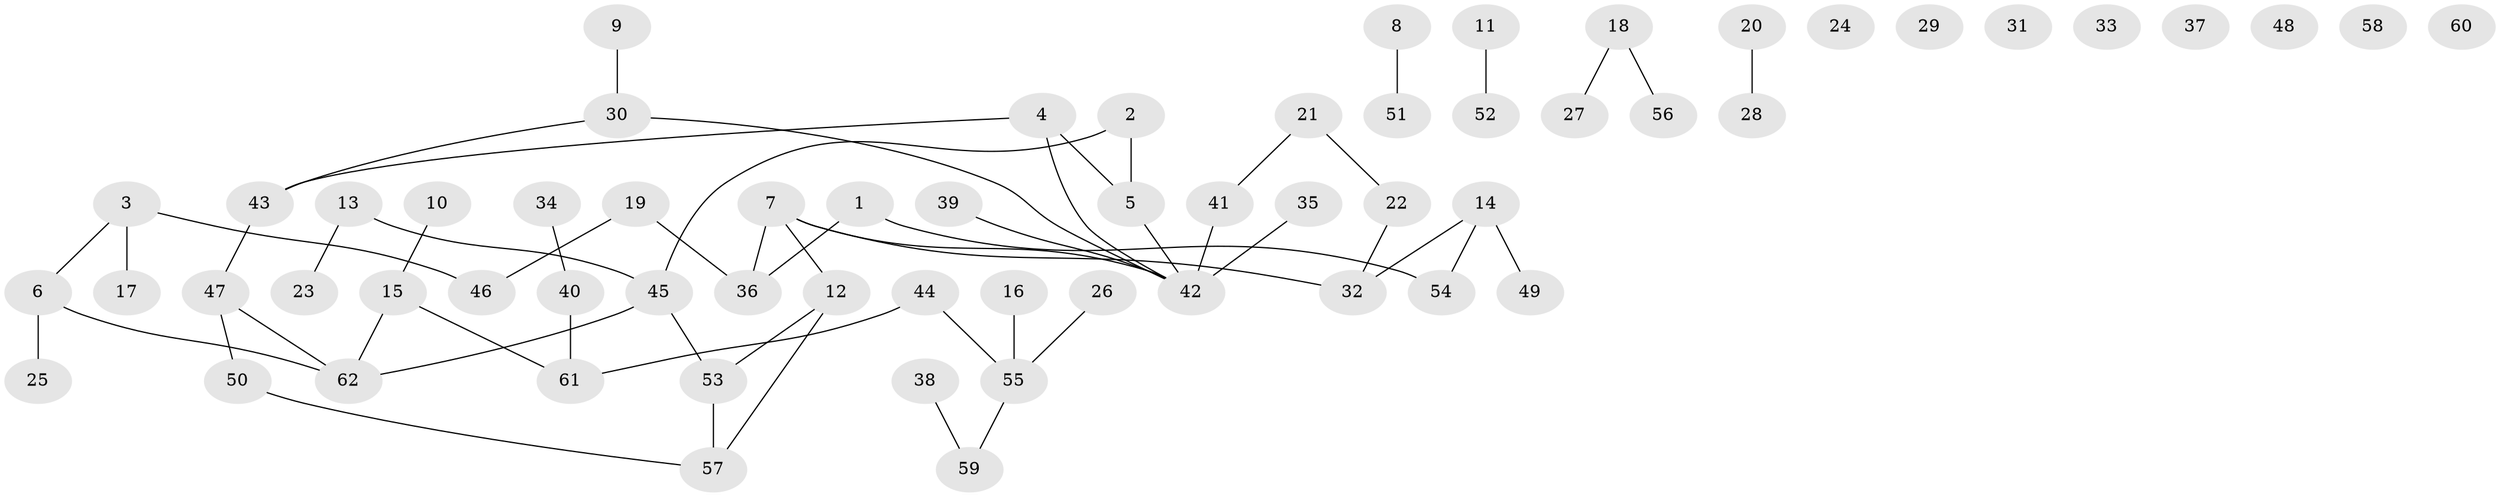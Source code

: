 // coarse degree distribution, {1: 0.2777777777777778, 0: 0.6666666666666666, 5: 0.05555555555555555}
// Generated by graph-tools (version 1.1) at 2025/42/03/04/25 21:42:20]
// undirected, 62 vertices, 58 edges
graph export_dot {
graph [start="1"]
  node [color=gray90,style=filled];
  1;
  2;
  3;
  4;
  5;
  6;
  7;
  8;
  9;
  10;
  11;
  12;
  13;
  14;
  15;
  16;
  17;
  18;
  19;
  20;
  21;
  22;
  23;
  24;
  25;
  26;
  27;
  28;
  29;
  30;
  31;
  32;
  33;
  34;
  35;
  36;
  37;
  38;
  39;
  40;
  41;
  42;
  43;
  44;
  45;
  46;
  47;
  48;
  49;
  50;
  51;
  52;
  53;
  54;
  55;
  56;
  57;
  58;
  59;
  60;
  61;
  62;
  1 -- 36;
  1 -- 54;
  2 -- 5;
  2 -- 45;
  3 -- 6;
  3 -- 17;
  3 -- 46;
  4 -- 5;
  4 -- 42;
  4 -- 43;
  5 -- 42;
  6 -- 25;
  6 -- 62;
  7 -- 12;
  7 -- 32;
  7 -- 36;
  7 -- 42;
  8 -- 51;
  9 -- 30;
  10 -- 15;
  11 -- 52;
  12 -- 53;
  12 -- 57;
  13 -- 23;
  13 -- 45;
  14 -- 32;
  14 -- 49;
  14 -- 54;
  15 -- 61;
  15 -- 62;
  16 -- 55;
  18 -- 27;
  18 -- 56;
  19 -- 36;
  19 -- 46;
  20 -- 28;
  21 -- 22;
  21 -- 41;
  22 -- 32;
  26 -- 55;
  30 -- 42;
  30 -- 43;
  34 -- 40;
  35 -- 42;
  38 -- 59;
  39 -- 42;
  40 -- 61;
  41 -- 42;
  43 -- 47;
  44 -- 55;
  44 -- 61;
  45 -- 53;
  45 -- 62;
  47 -- 50;
  47 -- 62;
  50 -- 57;
  53 -- 57;
  55 -- 59;
}
